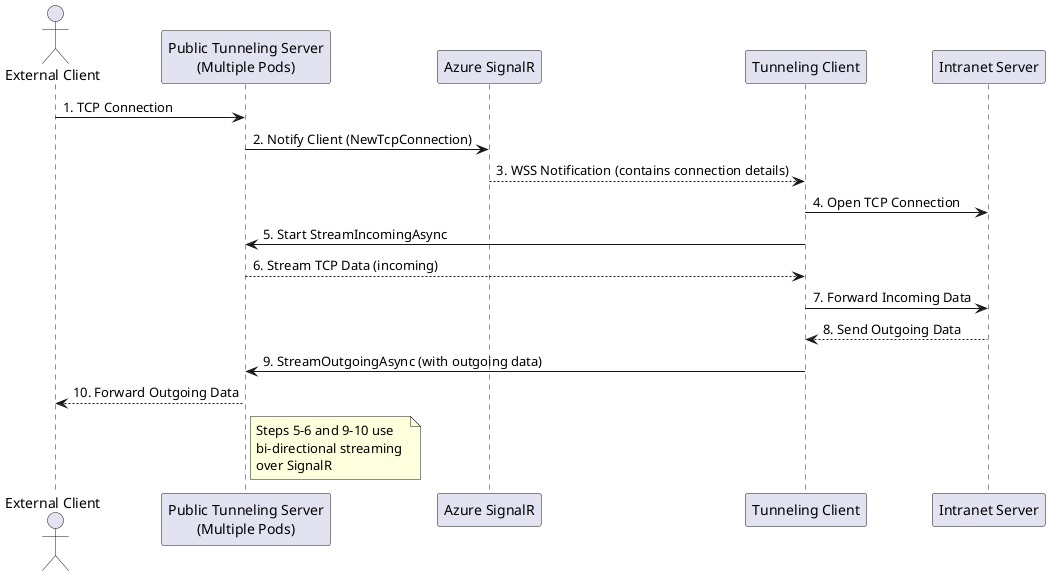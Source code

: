 @startuml
actor "External Client" as EC
participant "Public Tunneling Server\n(Multiple Pods)" as PTS
participant "Azure SignalR" as AS
participant "Tunneling Client" as TC
participant "Intranet Server" as IS

EC -> PTS: 1. TCP Connection
PTS -> AS: 2. Notify Client (NewTcpConnection)
AS --> TC: 3. WSS Notification (contains connection details)
TC -> IS: 4. Open TCP Connection
TC -> PTS: 5. Start StreamIncomingAsync
PTS --> TC: 6. Stream TCP Data (incoming)
TC -> IS: 7. Forward Incoming Data
IS --> TC: 8. Send Outgoing Data
TC -> PTS: 9. StreamOutgoingAsync (with outgoing data)
PTS --> EC: 10. Forward Outgoing Data

note right of PTS
  Steps 5-6 and 9-10 use 
  bi-directional streaming 
  over SignalR
end note
@enduml